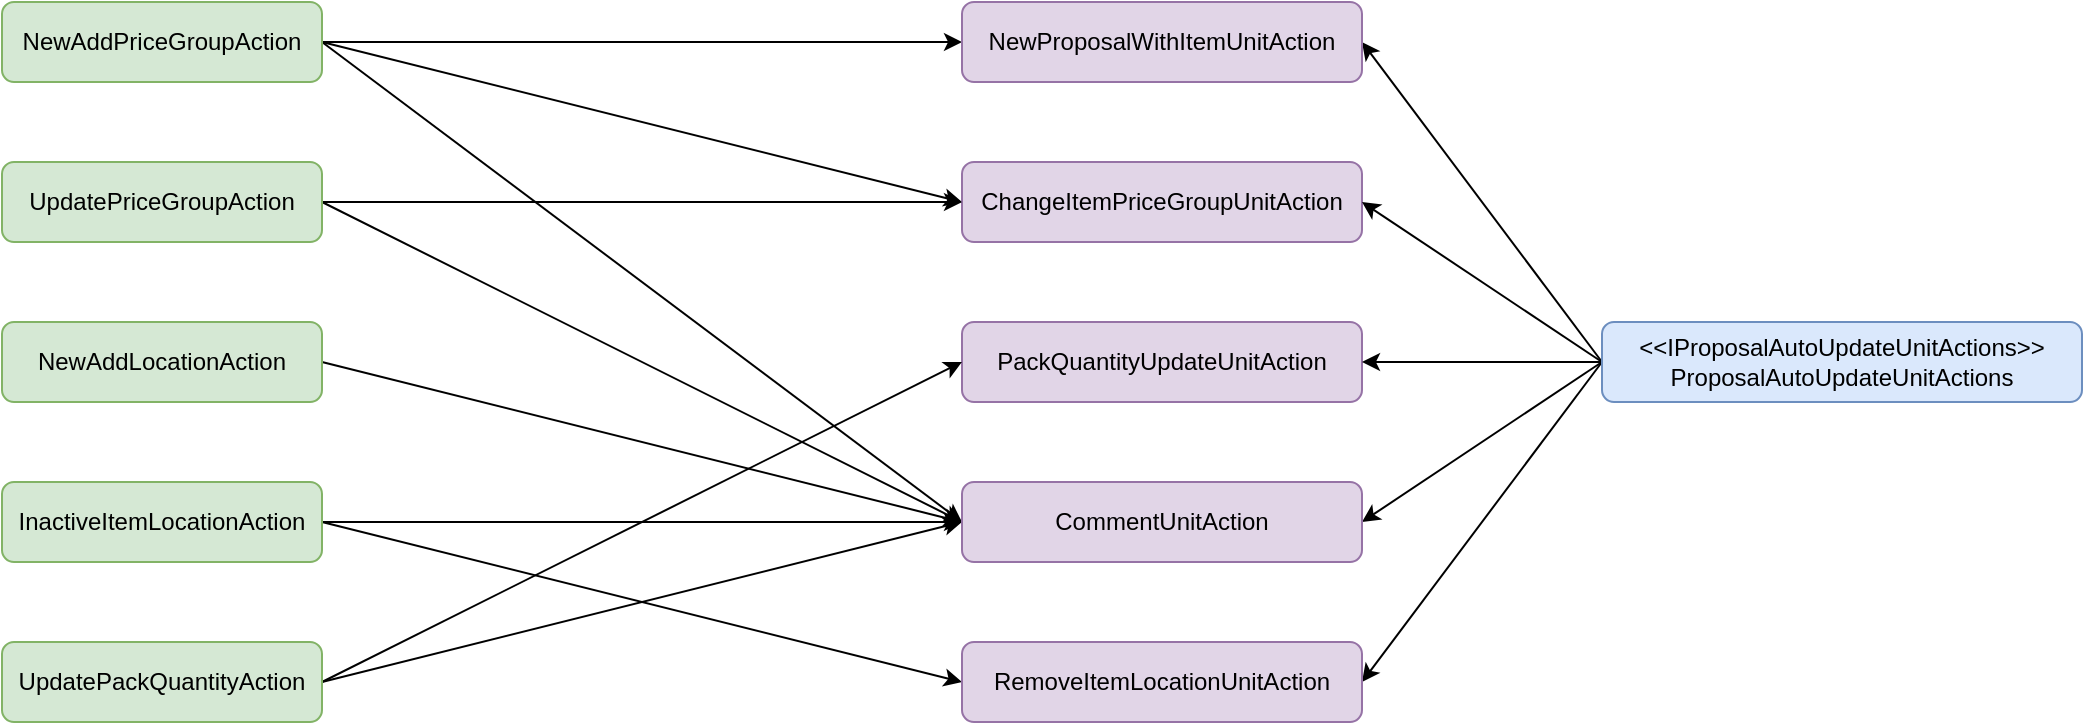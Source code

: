 <mxfile version="14.9.3" type="github">
  <diagram id="RLi_CHe4BHibLsND1oUs" name="Page-1">
    <mxGraphModel dx="1422" dy="882" grid="1" gridSize="10" guides="1" tooltips="1" connect="1" arrows="1" fold="1" page="1" pageScale="1" pageWidth="827" pageHeight="1169" math="0" shadow="0">
      <root>
        <mxCell id="0" />
        <mxCell id="1" parent="0" />
        <mxCell id="OH2wEWxn76ZFcBjz5NEC-9" style="edgeStyle=none;rounded=0;orthogonalLoop=1;jettySize=auto;html=1;entryX=0;entryY=0.5;entryDx=0;entryDy=0;startArrow=none;startFill=0;endArrow=classic;endFill=1;exitX=1;exitY=0.5;exitDx=0;exitDy=0;" edge="1" parent="1" source="OH2wEWxn76ZFcBjz5NEC-1" target="OH2wEWxn76ZFcBjz5NEC-8">
          <mxGeometry relative="1" as="geometry" />
        </mxCell>
        <mxCell id="OH2wEWxn76ZFcBjz5NEC-10" style="edgeStyle=none;rounded=0;orthogonalLoop=1;jettySize=auto;html=1;startArrow=none;startFill=0;endArrow=classic;endFill=1;exitX=1;exitY=0.5;exitDx=0;exitDy=0;entryX=0;entryY=0.5;entryDx=0;entryDy=0;" edge="1" parent="1" source="OH2wEWxn76ZFcBjz5NEC-1" target="OH2wEWxn76ZFcBjz5NEC-2">
          <mxGeometry relative="1" as="geometry" />
        </mxCell>
        <mxCell id="OH2wEWxn76ZFcBjz5NEC-21" style="edgeStyle=none;rounded=0;orthogonalLoop=1;jettySize=auto;html=1;entryX=0;entryY=0.5;entryDx=0;entryDy=0;startArrow=none;startFill=0;endArrow=classic;endFill=1;exitX=1;exitY=0.5;exitDx=0;exitDy=0;" edge="1" parent="1" source="OH2wEWxn76ZFcBjz5NEC-1" target="OH2wEWxn76ZFcBjz5NEC-18">
          <mxGeometry relative="1" as="geometry" />
        </mxCell>
        <mxCell id="OH2wEWxn76ZFcBjz5NEC-1" value="NewAddPriceGroupAction" style="rounded=1;whiteSpace=wrap;html=1;fillColor=#d5e8d4;strokeColor=#82b366;" vertex="1" parent="1">
          <mxGeometry x="80" y="40" width="160" height="40" as="geometry" />
        </mxCell>
        <mxCell id="OH2wEWxn76ZFcBjz5NEC-2" value="ChangeItemPriceGroupUnitAction" style="rounded=1;whiteSpace=wrap;html=1;fillColor=#e1d5e7;strokeColor=#9673a6;" vertex="1" parent="1">
          <mxGeometry x="560" y="120" width="200" height="40" as="geometry" />
        </mxCell>
        <mxCell id="OH2wEWxn76ZFcBjz5NEC-4" value="PackQuantityUpdateUnitAction" style="rounded=1;whiteSpace=wrap;html=1;fillColor=#e1d5e7;strokeColor=#9673a6;" vertex="1" parent="1">
          <mxGeometry x="560" y="200" width="200" height="40" as="geometry" />
        </mxCell>
        <mxCell id="OH2wEWxn76ZFcBjz5NEC-6" style="rounded=0;orthogonalLoop=1;jettySize=auto;html=1;entryX=1;entryY=0.5;entryDx=0;entryDy=0;exitX=0;exitY=0.5;exitDx=0;exitDy=0;startArrow=none;startFill=0;" edge="1" parent="1" source="OH2wEWxn76ZFcBjz5NEC-5" target="OH2wEWxn76ZFcBjz5NEC-2">
          <mxGeometry relative="1" as="geometry" />
        </mxCell>
        <mxCell id="OH2wEWxn76ZFcBjz5NEC-7" style="edgeStyle=none;rounded=0;orthogonalLoop=1;jettySize=auto;html=1;entryX=1;entryY=0.5;entryDx=0;entryDy=0;exitX=0;exitY=0.5;exitDx=0;exitDy=0;" edge="1" parent="1" source="OH2wEWxn76ZFcBjz5NEC-5" target="OH2wEWxn76ZFcBjz5NEC-4">
          <mxGeometry relative="1" as="geometry" />
        </mxCell>
        <mxCell id="OH2wEWxn76ZFcBjz5NEC-11" style="edgeStyle=none;rounded=0;orthogonalLoop=1;jettySize=auto;html=1;entryX=1;entryY=0.5;entryDx=0;entryDy=0;startArrow=none;startFill=0;endArrow=classic;endFill=1;exitX=0;exitY=0.5;exitDx=0;exitDy=0;" edge="1" parent="1" source="OH2wEWxn76ZFcBjz5NEC-5" target="OH2wEWxn76ZFcBjz5NEC-8">
          <mxGeometry relative="1" as="geometry" />
        </mxCell>
        <mxCell id="OH2wEWxn76ZFcBjz5NEC-19" style="edgeStyle=none;rounded=0;orthogonalLoop=1;jettySize=auto;html=1;entryX=1;entryY=0.5;entryDx=0;entryDy=0;startArrow=none;startFill=0;endArrow=classic;endFill=1;exitX=0;exitY=0.5;exitDx=0;exitDy=0;" edge="1" parent="1" source="OH2wEWxn76ZFcBjz5NEC-5" target="OH2wEWxn76ZFcBjz5NEC-18">
          <mxGeometry relative="1" as="geometry" />
        </mxCell>
        <mxCell id="OH2wEWxn76ZFcBjz5NEC-27" style="edgeStyle=none;rounded=0;orthogonalLoop=1;jettySize=auto;html=1;entryX=1;entryY=0.5;entryDx=0;entryDy=0;startArrow=none;startFill=0;endArrow=classic;endFill=1;exitX=0;exitY=0.5;exitDx=0;exitDy=0;" edge="1" parent="1" source="OH2wEWxn76ZFcBjz5NEC-5" target="OH2wEWxn76ZFcBjz5NEC-25">
          <mxGeometry relative="1" as="geometry" />
        </mxCell>
        <mxCell id="OH2wEWxn76ZFcBjz5NEC-5" value="&amp;lt;&amp;lt;IProposalAutoUpdateUnitActions&amp;gt;&amp;gt;&lt;br&gt;ProposalAutoUpdateUnitActions" style="rounded=1;whiteSpace=wrap;html=1;fillColor=#dae8fc;strokeColor=#6c8ebf;" vertex="1" parent="1">
          <mxGeometry x="880" y="200" width="240" height="40" as="geometry" />
        </mxCell>
        <mxCell id="OH2wEWxn76ZFcBjz5NEC-8" value="NewProposalWithItemUnitAction" style="rounded=1;whiteSpace=wrap;html=1;fillColor=#e1d5e7;strokeColor=#9673a6;" vertex="1" parent="1">
          <mxGeometry x="560" y="40" width="200" height="40" as="geometry" />
        </mxCell>
        <mxCell id="OH2wEWxn76ZFcBjz5NEC-17" style="edgeStyle=none;rounded=0;orthogonalLoop=1;jettySize=auto;html=1;entryX=0;entryY=0.5;entryDx=0;entryDy=0;startArrow=none;startFill=0;endArrow=classic;endFill=1;exitX=1;exitY=0.5;exitDx=0;exitDy=0;" edge="1" parent="1" source="OH2wEWxn76ZFcBjz5NEC-13" target="OH2wEWxn76ZFcBjz5NEC-2">
          <mxGeometry relative="1" as="geometry" />
        </mxCell>
        <mxCell id="OH2wEWxn76ZFcBjz5NEC-22" style="edgeStyle=none;rounded=0;orthogonalLoop=1;jettySize=auto;html=1;entryX=0;entryY=0.5;entryDx=0;entryDy=0;startArrow=none;startFill=0;endArrow=classic;endFill=1;exitX=1;exitY=0.5;exitDx=0;exitDy=0;" edge="1" parent="1" source="OH2wEWxn76ZFcBjz5NEC-13" target="OH2wEWxn76ZFcBjz5NEC-18">
          <mxGeometry relative="1" as="geometry" />
        </mxCell>
        <mxCell id="OH2wEWxn76ZFcBjz5NEC-13" value="UpdatePriceGroupAction" style="rounded=1;whiteSpace=wrap;html=1;fillColor=#d5e8d4;strokeColor=#82b366;" vertex="1" parent="1">
          <mxGeometry x="80" y="120" width="160" height="40" as="geometry" />
        </mxCell>
        <mxCell id="OH2wEWxn76ZFcBjz5NEC-23" style="edgeStyle=none;rounded=0;orthogonalLoop=1;jettySize=auto;html=1;entryX=0;entryY=0.5;entryDx=0;entryDy=0;startArrow=none;startFill=0;endArrow=classic;endFill=1;exitX=1;exitY=0.5;exitDx=0;exitDy=0;" edge="1" parent="1" source="OH2wEWxn76ZFcBjz5NEC-14" target="OH2wEWxn76ZFcBjz5NEC-18">
          <mxGeometry relative="1" as="geometry" />
        </mxCell>
        <mxCell id="OH2wEWxn76ZFcBjz5NEC-28" style="edgeStyle=none;rounded=0;orthogonalLoop=1;jettySize=auto;html=1;entryX=0;entryY=0.5;entryDx=0;entryDy=0;startArrow=none;startFill=0;endArrow=classic;endFill=1;exitX=1;exitY=0.5;exitDx=0;exitDy=0;" edge="1" parent="1" source="OH2wEWxn76ZFcBjz5NEC-14" target="OH2wEWxn76ZFcBjz5NEC-4">
          <mxGeometry relative="1" as="geometry" />
        </mxCell>
        <mxCell id="OH2wEWxn76ZFcBjz5NEC-14" value="UpdatePackQuantityAction" style="rounded=1;whiteSpace=wrap;html=1;fillColor=#d5e8d4;strokeColor=#82b366;" vertex="1" parent="1">
          <mxGeometry x="80" y="360" width="160" height="40" as="geometry" />
        </mxCell>
        <mxCell id="OH2wEWxn76ZFcBjz5NEC-20" style="edgeStyle=none;rounded=0;orthogonalLoop=1;jettySize=auto;html=1;entryX=0;entryY=0.5;entryDx=0;entryDy=0;startArrow=none;startFill=0;endArrow=classic;endFill=1;exitX=1;exitY=0.5;exitDx=0;exitDy=0;" edge="1" parent="1" source="OH2wEWxn76ZFcBjz5NEC-15" target="OH2wEWxn76ZFcBjz5NEC-18">
          <mxGeometry relative="1" as="geometry" />
        </mxCell>
        <mxCell id="OH2wEWxn76ZFcBjz5NEC-15" value="NewAddLocationAction" style="rounded=1;whiteSpace=wrap;html=1;fillColor=#d5e8d4;strokeColor=#82b366;" vertex="1" parent="1">
          <mxGeometry x="80" y="200" width="160" height="40" as="geometry" />
        </mxCell>
        <mxCell id="OH2wEWxn76ZFcBjz5NEC-24" style="edgeStyle=none;rounded=0;orthogonalLoop=1;jettySize=auto;html=1;entryX=0;entryY=0.5;entryDx=0;entryDy=0;startArrow=none;startFill=0;endArrow=classic;endFill=1;exitX=1;exitY=0.5;exitDx=0;exitDy=0;" edge="1" parent="1" source="OH2wEWxn76ZFcBjz5NEC-16" target="OH2wEWxn76ZFcBjz5NEC-18">
          <mxGeometry relative="1" as="geometry" />
        </mxCell>
        <mxCell id="OH2wEWxn76ZFcBjz5NEC-26" style="edgeStyle=none;rounded=0;orthogonalLoop=1;jettySize=auto;html=1;entryX=0;entryY=0.5;entryDx=0;entryDy=0;startArrow=none;startFill=0;endArrow=classic;endFill=1;exitX=1;exitY=0.5;exitDx=0;exitDy=0;" edge="1" parent="1" source="OH2wEWxn76ZFcBjz5NEC-16" target="OH2wEWxn76ZFcBjz5NEC-25">
          <mxGeometry relative="1" as="geometry" />
        </mxCell>
        <mxCell id="OH2wEWxn76ZFcBjz5NEC-16" value="InactiveItemLocationAction" style="rounded=1;whiteSpace=wrap;html=1;fillColor=#d5e8d4;strokeColor=#82b366;" vertex="1" parent="1">
          <mxGeometry x="80" y="280" width="160" height="40" as="geometry" />
        </mxCell>
        <mxCell id="OH2wEWxn76ZFcBjz5NEC-18" value="CommentUnitAction" style="rounded=1;whiteSpace=wrap;html=1;fillColor=#e1d5e7;strokeColor=#9673a6;" vertex="1" parent="1">
          <mxGeometry x="560" y="280" width="200" height="40" as="geometry" />
        </mxCell>
        <mxCell id="OH2wEWxn76ZFcBjz5NEC-25" value="RemoveItemLocationUnitAction" style="rounded=1;whiteSpace=wrap;html=1;fillColor=#e1d5e7;strokeColor=#9673a6;" vertex="1" parent="1">
          <mxGeometry x="560" y="360" width="200" height="40" as="geometry" />
        </mxCell>
      </root>
    </mxGraphModel>
  </diagram>
</mxfile>
